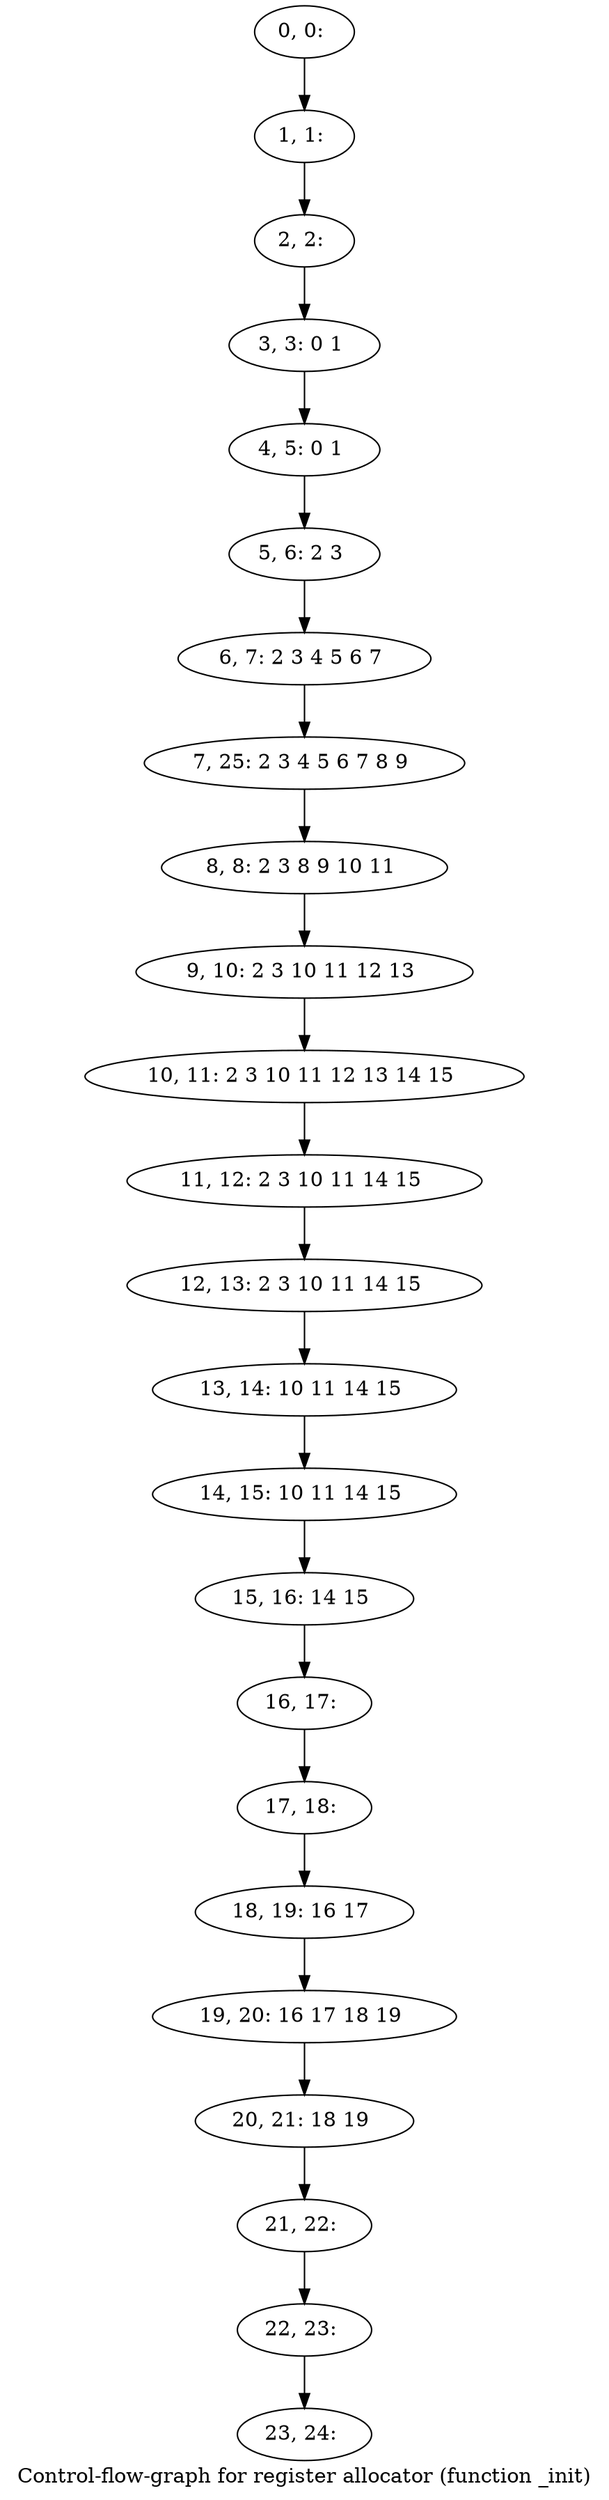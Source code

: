 digraph G {
graph [label="Control-flow-graph for register allocator (function _init)"]
0[label="0, 0: "];
1[label="1, 1: "];
2[label="2, 2: "];
3[label="3, 3: 0 1 "];
4[label="4, 5: 0 1 "];
5[label="5, 6: 2 3 "];
6[label="6, 7: 2 3 4 5 6 7 "];
7[label="7, 25: 2 3 4 5 6 7 8 9 "];
8[label="8, 8: 2 3 8 9 10 11 "];
9[label="9, 10: 2 3 10 11 12 13 "];
10[label="10, 11: 2 3 10 11 12 13 14 15 "];
11[label="11, 12: 2 3 10 11 14 15 "];
12[label="12, 13: 2 3 10 11 14 15 "];
13[label="13, 14: 10 11 14 15 "];
14[label="14, 15: 10 11 14 15 "];
15[label="15, 16: 14 15 "];
16[label="16, 17: "];
17[label="17, 18: "];
18[label="18, 19: 16 17 "];
19[label="19, 20: 16 17 18 19 "];
20[label="20, 21: 18 19 "];
21[label="21, 22: "];
22[label="22, 23: "];
23[label="23, 24: "];
0->1 ;
1->2 ;
2->3 ;
3->4 ;
4->5 ;
5->6 ;
6->7 ;
7->8 ;
8->9 ;
9->10 ;
10->11 ;
11->12 ;
12->13 ;
13->14 ;
14->15 ;
15->16 ;
16->17 ;
17->18 ;
18->19 ;
19->20 ;
20->21 ;
21->22 ;
22->23 ;
}
